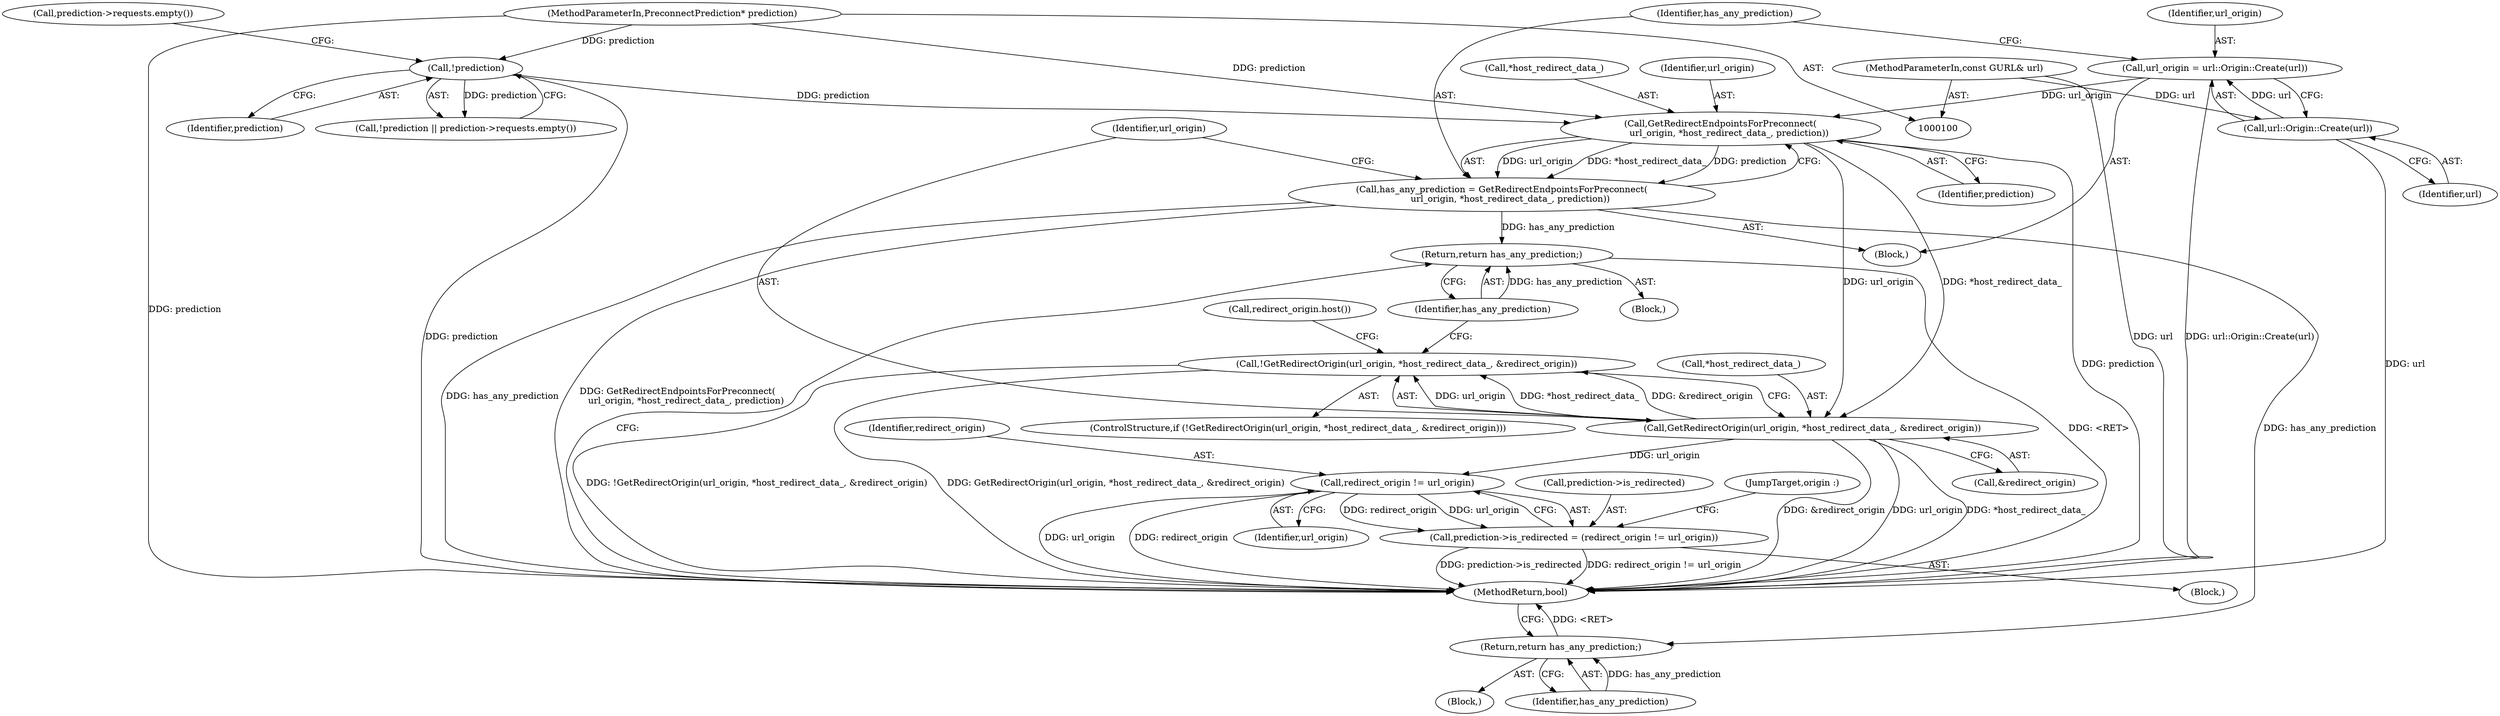 digraph "0_Chrome_fec26ff33bf372476a70326f3669a35f34a9d474_14@API" {
"1000126" [label="(Call,GetRedirectEndpointsForPreconnect(\n      url_origin, *host_redirect_data_, prediction))"];
"1000118" [label="(Call,url_origin = url::Origin::Create(url))"];
"1000120" [label="(Call,url::Origin::Create(url))"];
"1000101" [label="(MethodParameterIn,const GURL& url)"];
"1000106" [label="(Call,!prediction)"];
"1000102" [label="(MethodParameterIn,PreconnectPrediction* prediction)"];
"1000124" [label="(Call,has_any_prediction = GetRedirectEndpointsForPreconnect(\n      url_origin, *host_redirect_data_, prediction))"];
"1000140" [label="(Return,return has_any_prediction;)"];
"1000150" [label="(Return,return has_any_prediction;)"];
"1000133" [label="(Call,GetRedirectOrigin(url_origin, *host_redirect_data_, &redirect_origin))"];
"1000132" [label="(Call,!GetRedirectOrigin(url_origin, *host_redirect_data_, &redirect_origin))"];
"1000164" [label="(Call,redirect_origin != url_origin)"];
"1000160" [label="(Call,prediction->is_redirected = (redirect_origin != url_origin))"];
"1000150" [label="(Return,return has_any_prediction;)"];
"1000120" [label="(Call,url::Origin::Create(url))"];
"1000137" [label="(Call,&redirect_origin)"];
"1000124" [label="(Call,has_any_prediction = GetRedirectEndpointsForPreconnect(\n      url_origin, *host_redirect_data_, prediction))"];
"1000141" [label="(Identifier,has_any_prediction)"];
"1000102" [label="(MethodParameterIn,PreconnectPrediction* prediction)"];
"1000121" [label="(Identifier,url)"];
"1000149" [label="(Block,)"];
"1000126" [label="(Call,GetRedirectEndpointsForPreconnect(\n      url_origin, *host_redirect_data_, prediction))"];
"1000151" [label="(Identifier,has_any_prediction)"];
"1000146" [label="(Call,redirect_origin.host())"];
"1000160" [label="(Call,prediction->is_redirected = (redirect_origin != url_origin))"];
"1000165" [label="(Identifier,redirect_origin)"];
"1000164" [label="(Call,redirect_origin != url_origin)"];
"1000127" [label="(Identifier,url_origin)"];
"1000101" [label="(MethodParameterIn,const GURL& url)"];
"1000118" [label="(Call,url_origin = url::Origin::Create(url))"];
"1000119" [label="(Identifier,url_origin)"];
"1000212" [label="(MethodReturn,bool)"];
"1000139" [label="(Block,)"];
"1000105" [label="(Call,!prediction || prediction->requests.empty())"];
"1000125" [label="(Identifier,has_any_prediction)"];
"1000107" [label="(Identifier,prediction)"];
"1000161" [label="(Call,prediction->is_redirected)"];
"1000131" [label="(ControlStructure,if (!GetRedirectOrigin(url_origin, *host_redirect_data_, &redirect_origin)))"];
"1000132" [label="(Call,!GetRedirectOrigin(url_origin, *host_redirect_data_, &redirect_origin))"];
"1000166" [label="(Identifier,url_origin)"];
"1000106" [label="(Call,!prediction)"];
"1000128" [label="(Call,*host_redirect_data_)"];
"1000133" [label="(Call,GetRedirectOrigin(url_origin, *host_redirect_data_, &redirect_origin))"];
"1000134" [label="(Identifier,url_origin)"];
"1000140" [label="(Return,return has_any_prediction;)"];
"1000108" [label="(Call,prediction->requests.empty())"];
"1000154" [label="(Block,)"];
"1000103" [label="(Block,)"];
"1000135" [label="(Call,*host_redirect_data_)"];
"1000168" [label="(JumpTarget,origin :)"];
"1000130" [label="(Identifier,prediction)"];
"1000126" -> "1000124"  [label="AST: "];
"1000126" -> "1000130"  [label="CFG: "];
"1000127" -> "1000126"  [label="AST: "];
"1000128" -> "1000126"  [label="AST: "];
"1000130" -> "1000126"  [label="AST: "];
"1000124" -> "1000126"  [label="CFG: "];
"1000126" -> "1000212"  [label="DDG: prediction"];
"1000126" -> "1000124"  [label="DDG: url_origin"];
"1000126" -> "1000124"  [label="DDG: *host_redirect_data_"];
"1000126" -> "1000124"  [label="DDG: prediction"];
"1000118" -> "1000126"  [label="DDG: url_origin"];
"1000106" -> "1000126"  [label="DDG: prediction"];
"1000102" -> "1000126"  [label="DDG: prediction"];
"1000126" -> "1000133"  [label="DDG: url_origin"];
"1000126" -> "1000133"  [label="DDG: *host_redirect_data_"];
"1000118" -> "1000103"  [label="AST: "];
"1000118" -> "1000120"  [label="CFG: "];
"1000119" -> "1000118"  [label="AST: "];
"1000120" -> "1000118"  [label="AST: "];
"1000125" -> "1000118"  [label="CFG: "];
"1000118" -> "1000212"  [label="DDG: url::Origin::Create(url)"];
"1000120" -> "1000118"  [label="DDG: url"];
"1000120" -> "1000121"  [label="CFG: "];
"1000121" -> "1000120"  [label="AST: "];
"1000120" -> "1000212"  [label="DDG: url"];
"1000101" -> "1000120"  [label="DDG: url"];
"1000101" -> "1000100"  [label="AST: "];
"1000101" -> "1000212"  [label="DDG: url"];
"1000106" -> "1000105"  [label="AST: "];
"1000106" -> "1000107"  [label="CFG: "];
"1000107" -> "1000106"  [label="AST: "];
"1000108" -> "1000106"  [label="CFG: "];
"1000105" -> "1000106"  [label="CFG: "];
"1000106" -> "1000212"  [label="DDG: prediction"];
"1000106" -> "1000105"  [label="DDG: prediction"];
"1000102" -> "1000106"  [label="DDG: prediction"];
"1000102" -> "1000100"  [label="AST: "];
"1000102" -> "1000212"  [label="DDG: prediction"];
"1000124" -> "1000103"  [label="AST: "];
"1000125" -> "1000124"  [label="AST: "];
"1000134" -> "1000124"  [label="CFG: "];
"1000124" -> "1000212"  [label="DDG: GetRedirectEndpointsForPreconnect(\n      url_origin, *host_redirect_data_, prediction)"];
"1000124" -> "1000212"  [label="DDG: has_any_prediction"];
"1000124" -> "1000140"  [label="DDG: has_any_prediction"];
"1000124" -> "1000150"  [label="DDG: has_any_prediction"];
"1000140" -> "1000139"  [label="AST: "];
"1000140" -> "1000141"  [label="CFG: "];
"1000141" -> "1000140"  [label="AST: "];
"1000212" -> "1000140"  [label="CFG: "];
"1000140" -> "1000212"  [label="DDG: <RET>"];
"1000141" -> "1000140"  [label="DDG: has_any_prediction"];
"1000150" -> "1000149"  [label="AST: "];
"1000150" -> "1000151"  [label="CFG: "];
"1000151" -> "1000150"  [label="AST: "];
"1000212" -> "1000150"  [label="CFG: "];
"1000150" -> "1000212"  [label="DDG: <RET>"];
"1000151" -> "1000150"  [label="DDG: has_any_prediction"];
"1000133" -> "1000132"  [label="AST: "];
"1000133" -> "1000137"  [label="CFG: "];
"1000134" -> "1000133"  [label="AST: "];
"1000135" -> "1000133"  [label="AST: "];
"1000137" -> "1000133"  [label="AST: "];
"1000132" -> "1000133"  [label="CFG: "];
"1000133" -> "1000212"  [label="DDG: url_origin"];
"1000133" -> "1000212"  [label="DDG: *host_redirect_data_"];
"1000133" -> "1000212"  [label="DDG: &redirect_origin"];
"1000133" -> "1000132"  [label="DDG: url_origin"];
"1000133" -> "1000132"  [label="DDG: *host_redirect_data_"];
"1000133" -> "1000132"  [label="DDG: &redirect_origin"];
"1000133" -> "1000164"  [label="DDG: url_origin"];
"1000132" -> "1000131"  [label="AST: "];
"1000141" -> "1000132"  [label="CFG: "];
"1000146" -> "1000132"  [label="CFG: "];
"1000132" -> "1000212"  [label="DDG: !GetRedirectOrigin(url_origin, *host_redirect_data_, &redirect_origin)"];
"1000132" -> "1000212"  [label="DDG: GetRedirectOrigin(url_origin, *host_redirect_data_, &redirect_origin)"];
"1000164" -> "1000160"  [label="AST: "];
"1000164" -> "1000166"  [label="CFG: "];
"1000165" -> "1000164"  [label="AST: "];
"1000166" -> "1000164"  [label="AST: "];
"1000160" -> "1000164"  [label="CFG: "];
"1000164" -> "1000212"  [label="DDG: url_origin"];
"1000164" -> "1000212"  [label="DDG: redirect_origin"];
"1000164" -> "1000160"  [label="DDG: redirect_origin"];
"1000164" -> "1000160"  [label="DDG: url_origin"];
"1000160" -> "1000154"  [label="AST: "];
"1000161" -> "1000160"  [label="AST: "];
"1000168" -> "1000160"  [label="CFG: "];
"1000160" -> "1000212"  [label="DDG: redirect_origin != url_origin"];
"1000160" -> "1000212"  [label="DDG: prediction->is_redirected"];
}
